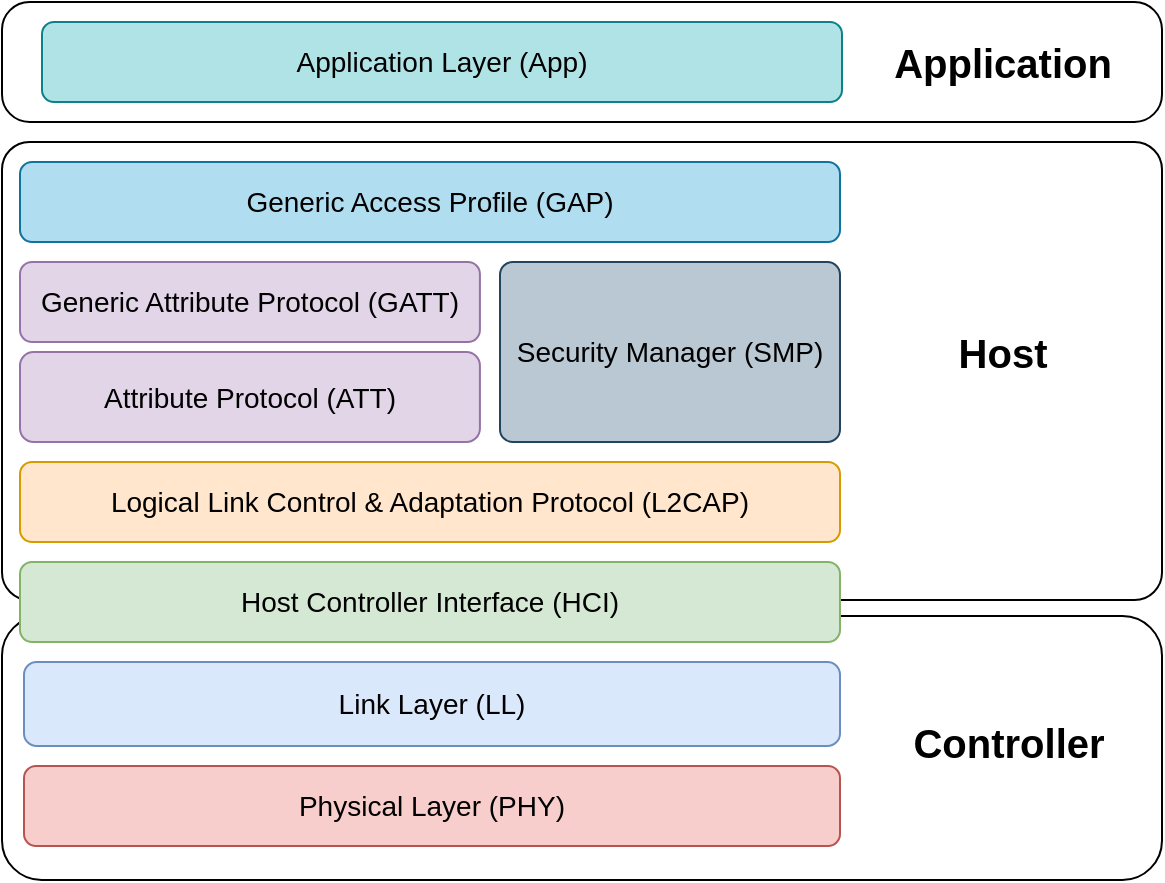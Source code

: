 <mxfile version="15.6.0" type="device"><diagram id="7qQ-w8kpYZkTDxrziiKd" name="Page-1"><mxGraphModel dx="1117" dy="560" grid="1" gridSize="10" guides="1" tooltips="1" connect="1" arrows="1" fold="1" page="1" pageScale="1" pageWidth="850" pageHeight="1100" math="0" shadow="0"><root><mxCell id="0"/><mxCell id="1" parent="0"/><mxCell id="gABcHLdTqjS9Pn-tXiBk-10" value="" style="rounded=1;whiteSpace=wrap;html=1;" vertex="1" parent="1"><mxGeometry y="307" width="580" height="132" as="geometry"/></mxCell><mxCell id="gABcHLdTqjS9Pn-tXiBk-8" value="" style="rounded=1;whiteSpace=wrap;html=1;arcSize=6;" vertex="1" parent="1"><mxGeometry y="70" width="580" height="229" as="geometry"/></mxCell><mxCell id="gABcHLdTqjS9Pn-tXiBk-17" value="Generic Attribute Protocol (GATT)" style="rounded=1;whiteSpace=wrap;html=1;fontSize=14;fillColor=#e1d5e7;strokeColor=#9673a6;" vertex="1" parent="1"><mxGeometry x="9" y="130" width="229.96" height="40" as="geometry"/></mxCell><mxCell id="gABcHLdTqjS9Pn-tXiBk-23" value="Generic Access Profile (GAP)" style="rounded=1;whiteSpace=wrap;html=1;fontSize=14;fillColor=#b1ddf0;strokeColor=#10739e;" vertex="1" parent="1"><mxGeometry x="9" y="80" width="410" height="40" as="geometry"/></mxCell><mxCell id="gABcHLdTqjS9Pn-tXiBk-24" value="Attribute Protocol (ATT)" style="rounded=1;whiteSpace=wrap;html=1;fontSize=14;fillColor=#e1d5e7;strokeColor=#9673a6;" vertex="1" parent="1"><mxGeometry x="9" y="175" width="229.96" height="45" as="geometry"/></mxCell><mxCell id="gABcHLdTqjS9Pn-tXiBk-25" value="Logical Link Control &amp;amp; Adaptation Protocol (L2CAP)" style="rounded=1;whiteSpace=wrap;html=1;fontSize=14;fillColor=#ffe6cc;strokeColor=#d79b00;" vertex="1" parent="1"><mxGeometry x="9" y="230" width="410" height="40" as="geometry"/></mxCell><mxCell id="gABcHLdTqjS9Pn-tXiBk-26" value="Security Manager (SMP)" style="rounded=1;whiteSpace=wrap;html=1;fontSize=14;fillColor=#bac8d3;strokeColor=#23445d;arcSize=7;" vertex="1" parent="1"><mxGeometry x="249" y="130" width="170" height="90" as="geometry"/></mxCell><mxCell id="gABcHLdTqjS9Pn-tXiBk-9" value="Host" style="text;strokeColor=none;fillColor=none;html=1;fontSize=20;fontStyle=1;verticalAlign=middle;align=center;" vertex="1" parent="1"><mxGeometry x="420" y="155" width="160" height="40" as="geometry"/></mxCell><mxCell id="gABcHLdTqjS9Pn-tXiBk-29" value="Host Controller Interface (HCI)" style="rounded=1;whiteSpace=wrap;html=1;fontSize=14;fillColor=#d5e8d4;strokeColor=#82b366;" vertex="1" parent="1"><mxGeometry x="9" y="280" width="410" height="40" as="geometry"/></mxCell><mxCell id="gABcHLdTqjS9Pn-tXiBk-11" value="Controller" style="text;strokeColor=none;fillColor=none;html=1;fontSize=20;fontStyle=1;verticalAlign=middle;align=center;" vertex="1" parent="1"><mxGeometry x="450.004" y="350" width="105.263" height="40" as="geometry"/></mxCell><mxCell id="gABcHLdTqjS9Pn-tXiBk-31" value="Physical Layer (PHY)" style="rounded=1;whiteSpace=wrap;html=1;fontSize=14;fillColor=#f8cecc;strokeColor=#b85450;" vertex="1" parent="1"><mxGeometry x="11" y="382" width="408" height="40" as="geometry"/></mxCell><mxCell id="gABcHLdTqjS9Pn-tXiBk-30" value="Link Layer (LL)" style="rounded=1;whiteSpace=wrap;html=1;fontSize=14;fillColor=#dae8fc;strokeColor=#6c8ebf;" vertex="1" parent="1"><mxGeometry x="11" y="330" width="408" height="42" as="geometry"/></mxCell><mxCell id="gABcHLdTqjS9Pn-tXiBk-1" value="" style="rounded=1;whiteSpace=wrap;html=1;arcSize=23;" vertex="1" parent="1"><mxGeometry width="580" height="60" as="geometry"/></mxCell><mxCell id="gABcHLdTqjS9Pn-tXiBk-4" value="Application" style="text;strokeColor=none;fillColor=none;html=1;fontSize=20;fontStyle=1;verticalAlign=middle;align=center;" vertex="1" parent="1"><mxGeometry x="420" y="10" width="160" height="40" as="geometry"/></mxCell><mxCell id="gABcHLdTqjS9Pn-tXiBk-5" value="Application Layer (App)" style="rounded=1;whiteSpace=wrap;html=1;fontSize=14;fillColor=#b0e3e6;strokeColor=#0e8088;" vertex="1" parent="1"><mxGeometry x="20" y="10" width="400" height="40" as="geometry"/></mxCell></root></mxGraphModel></diagram></mxfile>